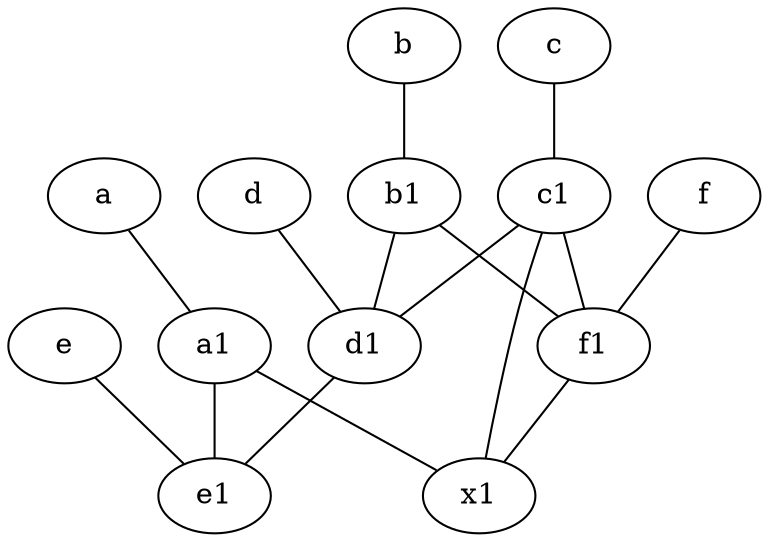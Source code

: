 graph {
	node [labelfontsize=50]
	b [labelfontsize=50 pos="10,4!"]
	f [labelfontsize=50 pos="3,9!"]
	e1 [labelfontsize=50 pos="7,7!"]
	d [labelfontsize=50 pos="2,5!"]
	d1 [labelfontsize=50 pos="3,5!"]
	a1 [labelfontsize=50 pos="8,3!"]
	c [labelfontsize=50 pos="4.5,2!"]
	x1 [labelfontsize=50]
	e [labelfontsize=50 pos="7,9!"]
	f1 [labelfontsize=50 pos="3,8!"]
	b1 [labelfontsize=50 pos="9,4!"]
	c1 [labelfontsize=50 pos="4.5,3!"]
	a [labelfontsize=50 pos="8,2!"]
	d1 -- e1
	c1 -- x1
	b1 -- f1
	b1 -- d1
	c -- c1
	b -- b1
	c1 -- f1
	a -- a1
	a1 -- e1
	c1 -- d1
	a1 -- x1
	e -- e1
	f -- f1
	d -- d1
	f1 -- x1
}
